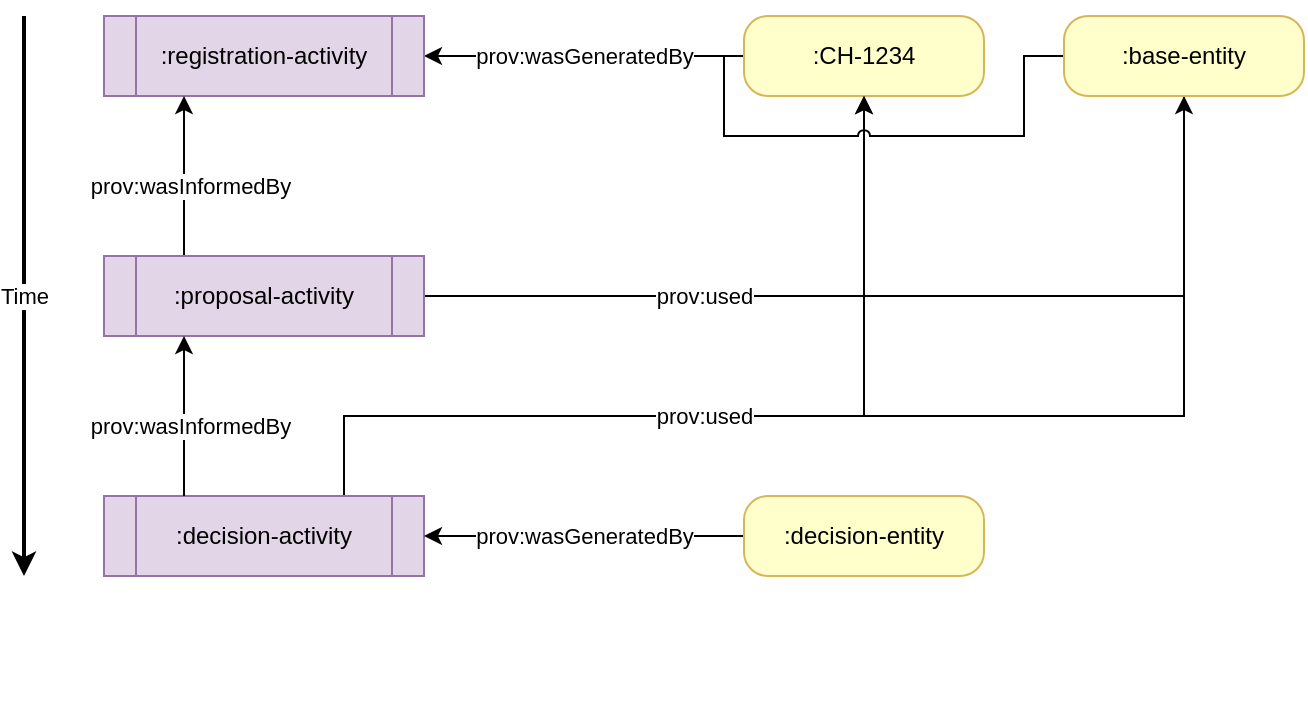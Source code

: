 <mxfile>
    <diagram id="XDFHtFA7_qUXPXPdZNC8" name="Page-1">
        <mxGraphModel dx="1405" dy="659" grid="1" gridSize="10" guides="1" tooltips="1" connect="1" arrows="1" fold="1" page="1" pageScale="1" pageWidth="827" pageHeight="1169" math="0" shadow="0">
            <root>
                <mxCell id="0"/>
                <mxCell id="1" parent="0"/>
                <mxCell id="48" value="prov:wasGeneratedBy" style="edgeStyle=orthogonalEdgeStyle;rounded=0;html=1;exitX=0;exitY=0.5;exitDx=0;exitDy=0;entryX=1;entryY=0.5;entryDx=0;entryDy=0;" parent="1" source="2" target="4" edge="1">
                    <mxGeometry relative="1" as="geometry"/>
                </mxCell>
                <mxCell id="2" value=":CH-1234" style="rounded=1;whiteSpace=wrap;html=1;fillColor=#FFFFCC;strokeColor=#d6b656;arcSize=30;" parent="1" vertex="1">
                    <mxGeometry x="440" y="120" width="120" height="40" as="geometry"/>
                </mxCell>
                <mxCell id="4" value=":registration-activity" style="shape=process;whiteSpace=wrap;html=1;backgroundOutline=1;fillColor=#e1d5e7;strokeColor=#9673a6;" parent="1" vertex="1">
                    <mxGeometry x="120" y="120" width="160" height="40" as="geometry"/>
                </mxCell>
                <mxCell id="9" value="" style="endArrow=classic;html=1;strokeWidth=2;" parent="1" edge="1">
                    <mxGeometry width="50" height="50" relative="1" as="geometry">
                        <mxPoint x="80" y="120" as="sourcePoint"/>
                        <mxPoint x="80" y="400" as="targetPoint"/>
                    </mxGeometry>
                </mxCell>
                <mxCell id="10" value="Time" style="edgeLabel;html=1;align=center;verticalAlign=middle;resizable=0;points=[];" parent="9" vertex="1" connectable="0">
                    <mxGeometry relative="1" as="geometry">
                        <mxPoint as="offset"/>
                    </mxGeometry>
                </mxCell>
                <mxCell id="14" style="edgeStyle=none;html=1;entryX=0.25;entryY=1;entryDx=0;entryDy=0;exitX=0.25;exitY=0;exitDx=0;exitDy=0;" parent="1" source="11" target="4" edge="1">
                    <mxGeometry relative="1" as="geometry">
                        <mxPoint x="240" y="120" as="targetPoint"/>
                    </mxGeometry>
                </mxCell>
                <mxCell id="28" value="prov:wasInformedBy" style="edgeLabel;html=1;align=center;verticalAlign=middle;resizable=0;points=[];" parent="14" vertex="1" connectable="0">
                    <mxGeometry x="-0.125" y="-3" relative="1" as="geometry">
                        <mxPoint as="offset"/>
                    </mxGeometry>
                </mxCell>
                <mxCell id="49" value="prov:used" style="edgeStyle=orthogonalEdgeStyle;rounded=0;html=1;exitX=1;exitY=0.5;exitDx=0;exitDy=0;entryX=0.5;entryY=1;entryDx=0;entryDy=0;" parent="1" source="11" target="2" edge="1">
                    <mxGeometry x="-0.125" relative="1" as="geometry">
                        <Array as="points">
                            <mxPoint x="500" y="260"/>
                        </Array>
                        <mxPoint as="offset"/>
                    </mxGeometry>
                </mxCell>
                <mxCell id="11" value=":proposal-activity" style="shape=process;whiteSpace=wrap;html=1;backgroundOutline=1;fillColor=#e1d5e7;strokeColor=#9673a6;" parent="1" vertex="1">
                    <mxGeometry x="120" y="240" width="160" height="40" as="geometry"/>
                </mxCell>
                <mxCell id="35" value="" style="edgeStyle=none;html=1;" parent="1" edge="1">
                    <mxGeometry relative="1" as="geometry">
                        <mxPoint x="360" y="460" as="sourcePoint"/>
                        <mxPoint x="360" y="460" as="targetPoint"/>
                    </mxGeometry>
                </mxCell>
                <mxCell id="50" value="prov:used" style="edgeStyle=orthogonalEdgeStyle;rounded=0;html=1;exitX=0.75;exitY=0;exitDx=0;exitDy=0;entryX=0.5;entryY=1;entryDx=0;entryDy=0;" parent="1" source="41" target="2" edge="1">
                    <mxGeometry x="-0.043" relative="1" as="geometry">
                        <Array as="points">
                            <mxPoint x="240" y="320"/>
                            <mxPoint x="500" y="320"/>
                        </Array>
                        <mxPoint as="offset"/>
                    </mxGeometry>
                </mxCell>
                <mxCell id="41" value=":decision-activity" style="shape=process;whiteSpace=wrap;html=1;backgroundOutline=1;fillColor=#e1d5e7;strokeColor=#9673a6;" parent="1" vertex="1">
                    <mxGeometry x="120" y="360" width="160" height="40" as="geometry"/>
                </mxCell>
                <mxCell id="42" style="edgeStyle=none;html=1;exitX=0.25;exitY=0;exitDx=0;exitDy=0;entryX=0.25;entryY=1;entryDx=0;entryDy=0;" parent="1" source="41" target="11" edge="1">
                    <mxGeometry relative="1" as="geometry">
                        <mxPoint x="170" y="130" as="targetPoint"/>
                        <mxPoint x="170" y="330" as="sourcePoint"/>
                    </mxGeometry>
                </mxCell>
                <mxCell id="43" value="prov:wasInformedBy" style="edgeLabel;html=1;align=center;verticalAlign=middle;resizable=0;points=[];" parent="42" vertex="1" connectable="0">
                    <mxGeometry x="-0.125" y="-3" relative="1" as="geometry">
                        <mxPoint as="offset"/>
                    </mxGeometry>
                </mxCell>
                <mxCell id="46" value="prov:wasGeneratedBy" style="edgeStyle=orthogonalEdgeStyle;rounded=0;html=1;exitX=0;exitY=0.5;exitDx=0;exitDy=0;entryX=1;entryY=0.5;entryDx=0;entryDy=0;endArrow=classic;endFill=1;" parent="1" source="44" target="41" edge="1">
                    <mxGeometry relative="1" as="geometry"/>
                </mxCell>
                <mxCell id="44" value=":decision-entity" style="rounded=1;whiteSpace=wrap;html=1;fillColor=#FFFFCC;strokeColor=#d6b656;arcSize=30;" parent="1" vertex="1">
                    <mxGeometry x="440" y="360" width="120" height="40" as="geometry"/>
                </mxCell>
                <mxCell id="53" style="edgeStyle=orthogonalEdgeStyle;rounded=0;html=1;exitX=0;exitY=0.5;exitDx=0;exitDy=0;endArrow=none;endFill=0;jumpStyle=arc;" edge="1" parent="1" source="51">
                    <mxGeometry relative="1" as="geometry">
                        <mxPoint x="430" y="140" as="targetPoint"/>
                        <Array as="points">
                            <mxPoint x="580" y="140"/>
                            <mxPoint x="580" y="180"/>
                            <mxPoint x="430" y="180"/>
                        </Array>
                    </mxGeometry>
                </mxCell>
                <mxCell id="54" style="edgeStyle=orthogonalEdgeStyle;rounded=0;html=1;exitX=0.5;exitY=1;exitDx=0;exitDy=0;endArrow=none;endFill=0;" edge="1" parent="1" source="51">
                    <mxGeometry relative="1" as="geometry">
                        <mxPoint x="500" y="320" as="targetPoint"/>
                        <Array as="points">
                            <mxPoint x="660" y="320"/>
                        </Array>
                    </mxGeometry>
                </mxCell>
                <mxCell id="55" style="edgeStyle=orthogonalEdgeStyle;rounded=0;html=1;exitX=0.5;exitY=1;exitDx=0;exitDy=0;endArrow=none;endFill=0;startArrow=classic;startFill=1;" edge="1" parent="1" source="51">
                    <mxGeometry relative="1" as="geometry">
                        <mxPoint x="500" y="260" as="targetPoint"/>
                        <Array as="points">
                            <mxPoint x="660" y="260"/>
                        </Array>
                    </mxGeometry>
                </mxCell>
                <mxCell id="51" value=":base-entity" style="rounded=1;whiteSpace=wrap;html=1;fillColor=#FFFFCC;strokeColor=#d6b656;arcSize=30;" vertex="1" parent="1">
                    <mxGeometry x="600" y="120" width="120" height="40" as="geometry"/>
                </mxCell>
            </root>
        </mxGraphModel>
    </diagram>
</mxfile>